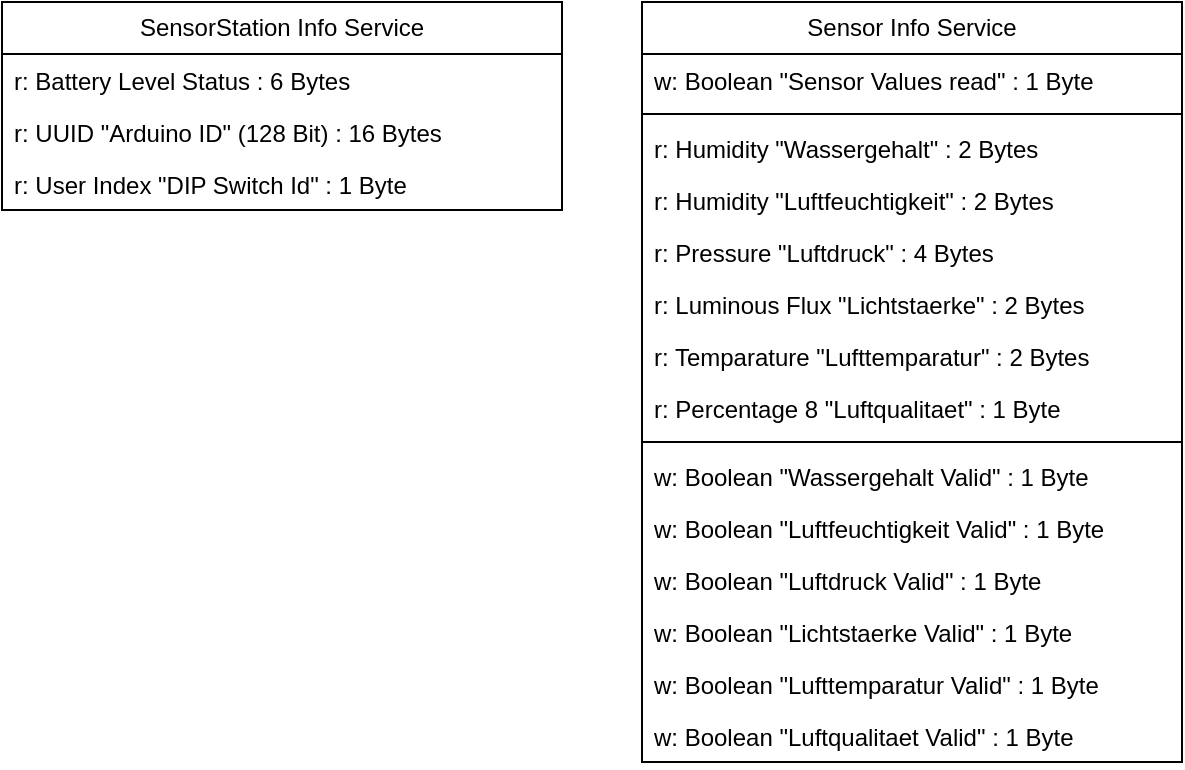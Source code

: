 <mxfile version="21.0.6" type="device"><diagram name="Page-1" id="ixiDKsjkCpVOOFi-Ew1i"><mxGraphModel dx="819" dy="437" grid="1" gridSize="10" guides="1" tooltips="1" connect="1" arrows="1" fold="1" page="1" pageScale="1" pageWidth="850" pageHeight="1100" math="0" shadow="0"><root><mxCell id="0"/><mxCell id="1" parent="0"/><mxCell id="x1PyjL6SunPO6F3yKQhV-5" value="SensorStation Info Service" style="swimlane;fontStyle=0;childLayout=stackLayout;horizontal=1;startSize=26;fillColor=none;horizontalStack=0;resizeParent=1;resizeParentMax=0;resizeLast=0;collapsible=1;marginBottom=0;whiteSpace=wrap;html=1;" vertex="1" parent="1"><mxGeometry x="40" y="40" width="280" height="104" as="geometry"/></mxCell><mxCell id="x1PyjL6SunPO6F3yKQhV-6" value="r: Battery Level Status : 6 Bytes" style="text;strokeColor=none;fillColor=none;align=left;verticalAlign=top;spacingLeft=4;spacingRight=4;overflow=hidden;rotatable=0;points=[[0,0.5],[1,0.5]];portConstraint=eastwest;whiteSpace=wrap;html=1;" vertex="1" parent="x1PyjL6SunPO6F3yKQhV-5"><mxGeometry y="26" width="280" height="26" as="geometry"/></mxCell><mxCell id="x1PyjL6SunPO6F3yKQhV-7" value="r: UUID &quot;Arduino ID&quot; (128 Bit) : 16 Bytes" style="text;strokeColor=none;fillColor=none;align=left;verticalAlign=top;spacingLeft=4;spacingRight=4;overflow=hidden;rotatable=0;points=[[0,0.5],[1,0.5]];portConstraint=eastwest;whiteSpace=wrap;html=1;" vertex="1" parent="x1PyjL6SunPO6F3yKQhV-5"><mxGeometry y="52" width="280" height="26" as="geometry"/></mxCell><mxCell id="x1PyjL6SunPO6F3yKQhV-16" value="r: User Index &quot;DIP Switch Id&quot; : 1 Byte" style="text;strokeColor=none;fillColor=none;align=left;verticalAlign=top;spacingLeft=4;spacingRight=4;overflow=hidden;rotatable=0;points=[[0,0.5],[1,0.5]];portConstraint=eastwest;whiteSpace=wrap;html=1;" vertex="1" parent="x1PyjL6SunPO6F3yKQhV-5"><mxGeometry y="78" width="280" height="26" as="geometry"/></mxCell><mxCell id="x1PyjL6SunPO6F3yKQhV-9" value="Sensor Info Service" style="swimlane;fontStyle=0;childLayout=stackLayout;horizontal=1;startSize=26;fillColor=none;horizontalStack=0;resizeParent=1;resizeParentMax=0;resizeLast=0;collapsible=1;marginBottom=0;whiteSpace=wrap;html=1;" vertex="1" parent="1"><mxGeometry x="360" y="40" width="270" height="380" as="geometry"/></mxCell><mxCell id="x1PyjL6SunPO6F3yKQhV-29" value="w: Boolean &quot;Sensor Values read&quot; : 1 Byte" style="text;strokeColor=none;fillColor=none;align=left;verticalAlign=top;spacingLeft=4;spacingRight=4;overflow=hidden;rotatable=0;points=[[0,0.5],[1,0.5]];portConstraint=eastwest;whiteSpace=wrap;html=1;" vertex="1" parent="x1PyjL6SunPO6F3yKQhV-9"><mxGeometry y="26" width="270" height="26" as="geometry"/></mxCell><mxCell id="x1PyjL6SunPO6F3yKQhV-30" value="" style="line;strokeWidth=1;fillColor=none;align=left;verticalAlign=middle;spacingTop=-1;spacingLeft=3;spacingRight=3;rotatable=0;labelPosition=right;points=[];portConstraint=eastwest;strokeColor=inherit;" vertex="1" parent="x1PyjL6SunPO6F3yKQhV-9"><mxGeometry y="52" width="270" height="8" as="geometry"/></mxCell><mxCell id="x1PyjL6SunPO6F3yKQhV-10" value="r: Humidity &quot;Wassergehalt&quot; : 2 Bytes" style="text;strokeColor=none;fillColor=none;align=left;verticalAlign=top;spacingLeft=4;spacingRight=4;overflow=hidden;rotatable=0;points=[[0,0.5],[1,0.5]];portConstraint=eastwest;whiteSpace=wrap;html=1;" vertex="1" parent="x1PyjL6SunPO6F3yKQhV-9"><mxGeometry y="60" width="270" height="26" as="geometry"/></mxCell><mxCell id="x1PyjL6SunPO6F3yKQhV-12" value="r: Humidity &quot;Luftfeuchtigkeit&quot; : 2 Bytes" style="text;strokeColor=none;fillColor=none;align=left;verticalAlign=top;spacingLeft=4;spacingRight=4;overflow=hidden;rotatable=0;points=[[0,0.5],[1,0.5]];portConstraint=eastwest;whiteSpace=wrap;html=1;" vertex="1" parent="x1PyjL6SunPO6F3yKQhV-9"><mxGeometry y="86" width="270" height="26" as="geometry"/></mxCell><mxCell id="x1PyjL6SunPO6F3yKQhV-13" value="r: Pressure &quot;Luftdruck&quot; : 4 Bytes" style="text;strokeColor=none;fillColor=none;align=left;verticalAlign=top;spacingLeft=4;spacingRight=4;overflow=hidden;rotatable=0;points=[[0,0.5],[1,0.5]];portConstraint=eastwest;whiteSpace=wrap;html=1;" vertex="1" parent="x1PyjL6SunPO6F3yKQhV-9"><mxGeometry y="112" width="270" height="26" as="geometry"/></mxCell><mxCell id="x1PyjL6SunPO6F3yKQhV-11" value="r: Luminous Flux &quot;Lichtstaerke&quot; : 2 Bytes" style="text;strokeColor=none;fillColor=none;align=left;verticalAlign=top;spacingLeft=4;spacingRight=4;overflow=hidden;rotatable=0;points=[[0,0.5],[1,0.5]];portConstraint=eastwest;whiteSpace=wrap;html=1;" vertex="1" parent="x1PyjL6SunPO6F3yKQhV-9"><mxGeometry y="138" width="270" height="26" as="geometry"/></mxCell><mxCell id="x1PyjL6SunPO6F3yKQhV-14" value="r: Temparature &quot;Lufttemparatur&quot; : 2 Bytes" style="text;strokeColor=none;fillColor=none;align=left;verticalAlign=top;spacingLeft=4;spacingRight=4;overflow=hidden;rotatable=0;points=[[0,0.5],[1,0.5]];portConstraint=eastwest;whiteSpace=wrap;html=1;" vertex="1" parent="x1PyjL6SunPO6F3yKQhV-9"><mxGeometry y="164" width="270" height="26" as="geometry"/></mxCell><mxCell id="x1PyjL6SunPO6F3yKQhV-15" value="r: Percentage 8 &quot;Luftqualitaet&quot; : 1 Byte" style="text;strokeColor=none;fillColor=none;align=left;verticalAlign=top;spacingLeft=4;spacingRight=4;overflow=hidden;rotatable=0;points=[[0,0.5],[1,0.5]];portConstraint=eastwest;whiteSpace=wrap;html=1;" vertex="1" parent="x1PyjL6SunPO6F3yKQhV-9"><mxGeometry y="190" width="270" height="26" as="geometry"/></mxCell><mxCell id="x1PyjL6SunPO6F3yKQhV-17" value="" style="line;strokeWidth=1;fillColor=none;align=left;verticalAlign=middle;spacingTop=-1;spacingLeft=3;spacingRight=3;rotatable=0;labelPosition=right;points=[];portConstraint=eastwest;strokeColor=inherit;" vertex="1" parent="x1PyjL6SunPO6F3yKQhV-9"><mxGeometry y="216" width="270" height="8" as="geometry"/></mxCell><mxCell id="x1PyjL6SunPO6F3yKQhV-20" value="w: Boolean &quot;Wassergehalt Valid&quot; : 1 Byte" style="text;strokeColor=none;fillColor=none;align=left;verticalAlign=top;spacingLeft=4;spacingRight=4;overflow=hidden;rotatable=0;points=[[0,0.5],[1,0.5]];portConstraint=eastwest;whiteSpace=wrap;html=1;" vertex="1" parent="x1PyjL6SunPO6F3yKQhV-9"><mxGeometry y="224" width="270" height="26" as="geometry"/></mxCell><mxCell id="x1PyjL6SunPO6F3yKQhV-18" value="w: Boolean &quot;Luftfeuchtigkeit&amp;nbsp;Valid&quot; : 1 Byte" style="text;strokeColor=none;fillColor=none;align=left;verticalAlign=top;spacingLeft=4;spacingRight=4;overflow=hidden;rotatable=0;points=[[0,0.5],[1,0.5]];portConstraint=eastwest;whiteSpace=wrap;html=1;" vertex="1" parent="x1PyjL6SunPO6F3yKQhV-9"><mxGeometry y="250" width="270" height="26" as="geometry"/></mxCell><mxCell id="x1PyjL6SunPO6F3yKQhV-19" value="w: Boolean &quot;Luftdruck&amp;nbsp;Valid&quot; : 1 Byte" style="text;strokeColor=none;fillColor=none;align=left;verticalAlign=top;spacingLeft=4;spacingRight=4;overflow=hidden;rotatable=0;points=[[0,0.5],[1,0.5]];portConstraint=eastwest;whiteSpace=wrap;html=1;" vertex="1" parent="x1PyjL6SunPO6F3yKQhV-9"><mxGeometry y="276" width="270" height="26" as="geometry"/></mxCell><mxCell id="x1PyjL6SunPO6F3yKQhV-21" value="w: Boolean &quot;Lichtstaerke&amp;nbsp;Valid&quot; : 1 Byte" style="text;strokeColor=none;fillColor=none;align=left;verticalAlign=top;spacingLeft=4;spacingRight=4;overflow=hidden;rotatable=0;points=[[0,0.5],[1,0.5]];portConstraint=eastwest;whiteSpace=wrap;html=1;" vertex="1" parent="x1PyjL6SunPO6F3yKQhV-9"><mxGeometry y="302" width="270" height="26" as="geometry"/></mxCell><mxCell id="x1PyjL6SunPO6F3yKQhV-22" value="w: Boolean &quot;Lufttemparatur&amp;nbsp;Valid&quot; : 1 Byte" style="text;strokeColor=none;fillColor=none;align=left;verticalAlign=top;spacingLeft=4;spacingRight=4;overflow=hidden;rotatable=0;points=[[0,0.5],[1,0.5]];portConstraint=eastwest;whiteSpace=wrap;html=1;" vertex="1" parent="x1PyjL6SunPO6F3yKQhV-9"><mxGeometry y="328" width="270" height="26" as="geometry"/></mxCell><mxCell id="x1PyjL6SunPO6F3yKQhV-23" value="w: Boolean &quot;Luftqualitaet&amp;nbsp;Valid&quot; : 1 Byte" style="text;strokeColor=none;fillColor=none;align=left;verticalAlign=top;spacingLeft=4;spacingRight=4;overflow=hidden;rotatable=0;points=[[0,0.5],[1,0.5]];portConstraint=eastwest;whiteSpace=wrap;html=1;" vertex="1" parent="x1PyjL6SunPO6F3yKQhV-9"><mxGeometry y="354" width="270" height="26" as="geometry"/></mxCell></root></mxGraphModel></diagram></mxfile>